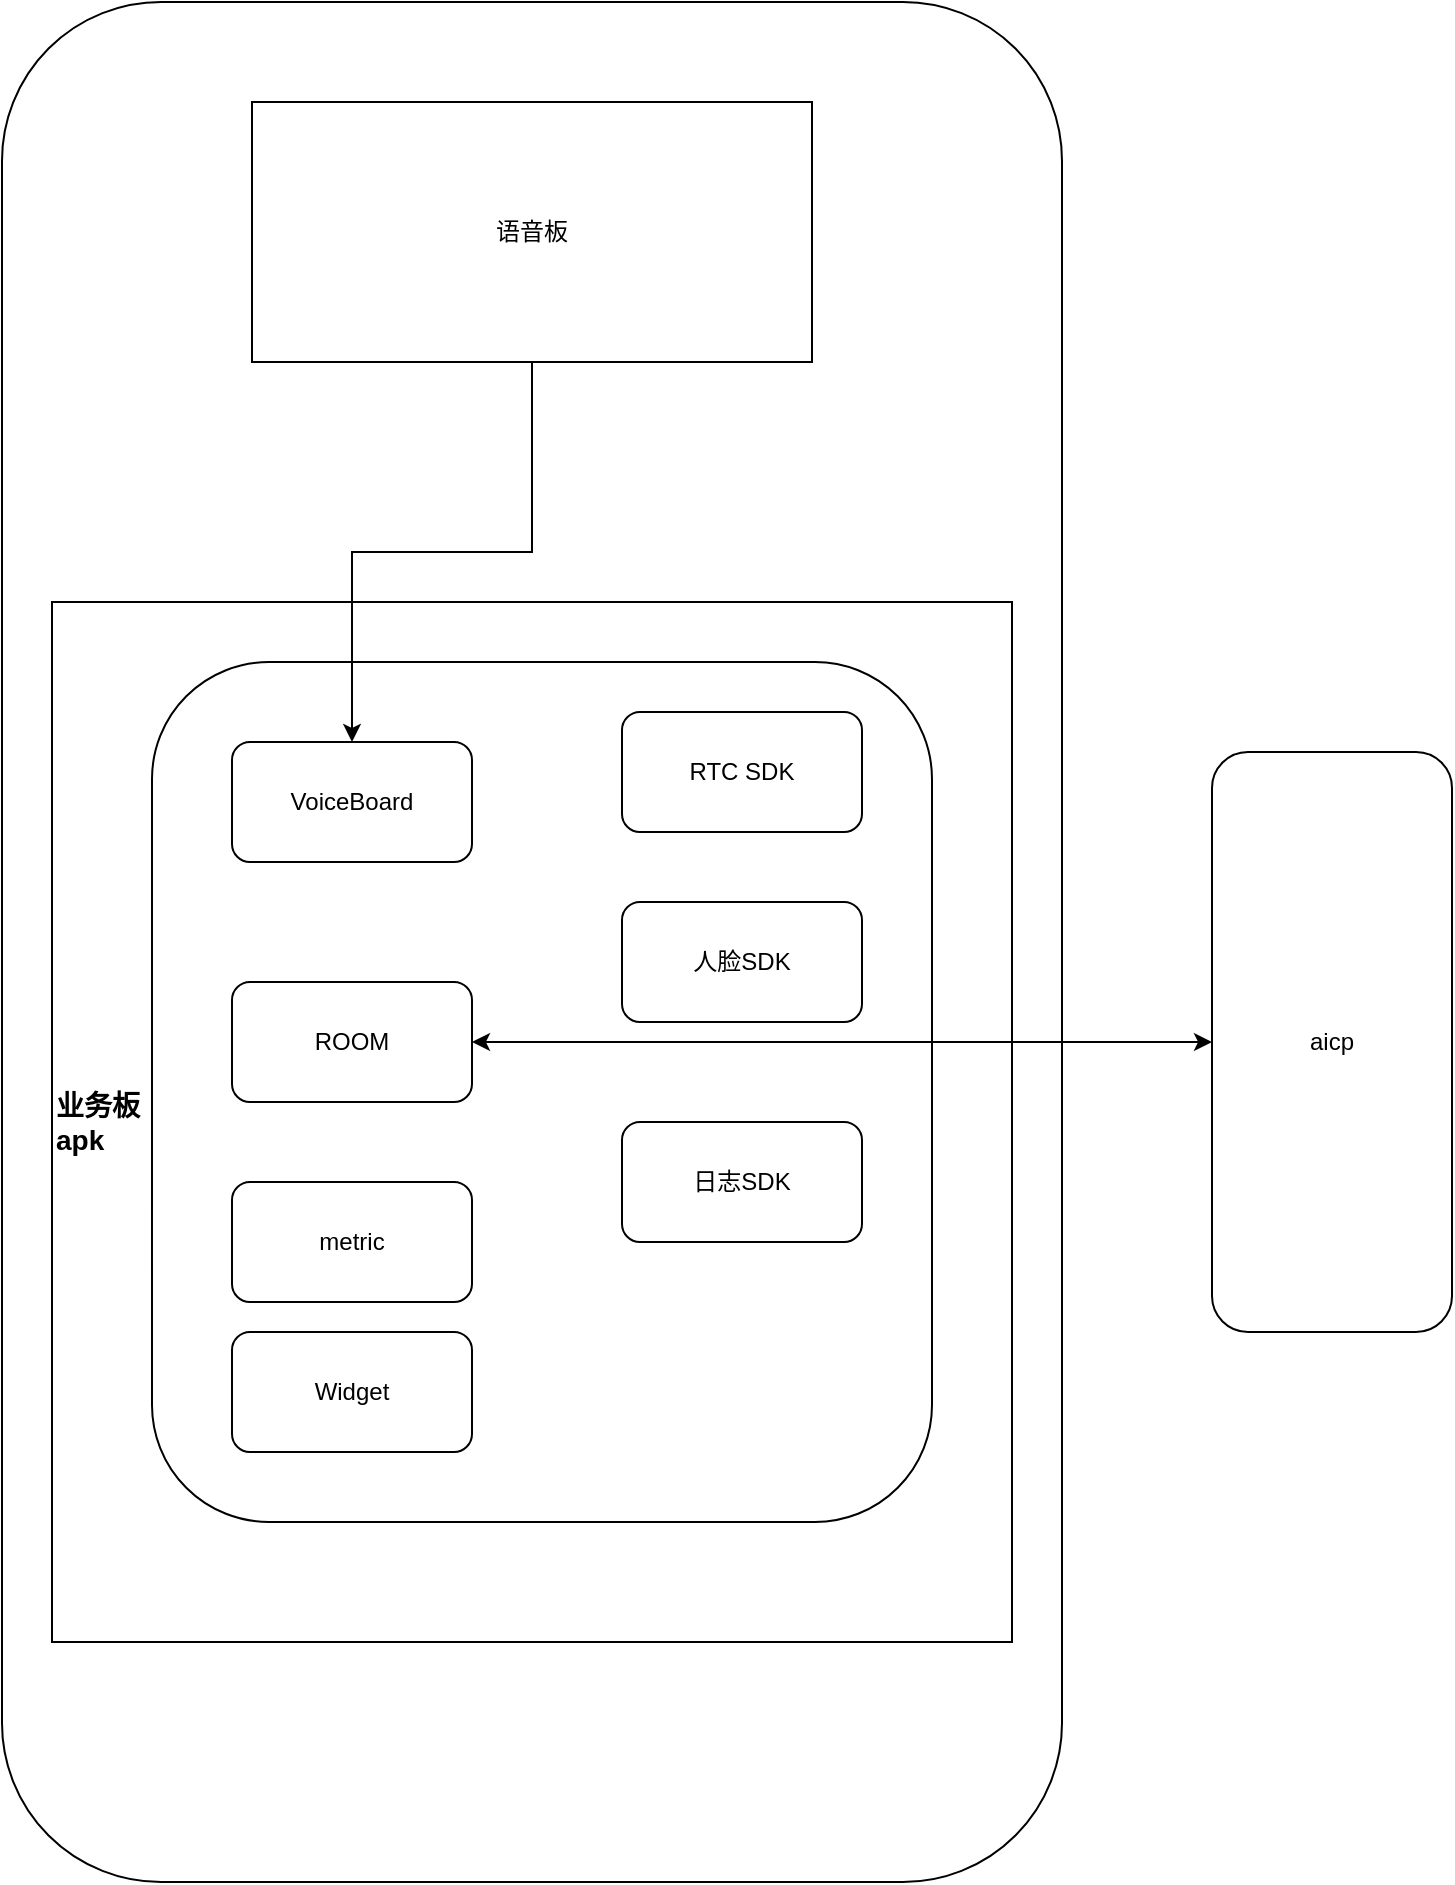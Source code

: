 <mxfile version="22.0.8" type="github">
  <diagram name="Page-1" id="dwuPGgFx45Mp_F6KNqrV">
    <mxGraphModel dx="2074" dy="1106" grid="1" gridSize="10" guides="1" tooltips="1" connect="1" arrows="1" fold="1" page="1" pageScale="1" pageWidth="850" pageHeight="1100" math="0" shadow="0">
      <root>
        <mxCell id="0" />
        <mxCell id="1" parent="0" />
        <mxCell id="FC_MQ7_vnNkPOILoLUkA-2" value="" style="rounded=1;whiteSpace=wrap;html=1;" vertex="1" parent="1">
          <mxGeometry x="115" y="90" width="530" height="940" as="geometry" />
        </mxCell>
        <mxCell id="FC_MQ7_vnNkPOILoLUkA-3" value="语音板" style="rounded=0;whiteSpace=wrap;html=1;" vertex="1" parent="1">
          <mxGeometry x="240" y="140" width="280" height="130" as="geometry" />
        </mxCell>
        <mxCell id="FC_MQ7_vnNkPOILoLUkA-4" value="&lt;b style=&quot;&quot;&gt;&lt;font style=&quot;font-size: 14px;&quot;&gt;业务板&lt;br&gt;apk&lt;br&gt;&lt;/font&gt;&lt;/b&gt;" style="rounded=0;whiteSpace=wrap;html=1;align=left;" vertex="1" parent="1">
          <mxGeometry x="140" y="390" width="480" height="520" as="geometry" />
        </mxCell>
        <mxCell id="FC_MQ7_vnNkPOILoLUkA-5" value="aicp" style="rounded=1;whiteSpace=wrap;html=1;" vertex="1" parent="1">
          <mxGeometry x="720" y="465" width="120" height="290" as="geometry" />
        </mxCell>
        <mxCell id="FC_MQ7_vnNkPOILoLUkA-8" value="&lt;div style=&quot;&quot;&gt;&lt;br&gt;&lt;/div&gt;" style="rounded=1;whiteSpace=wrap;html=1;align=left;" vertex="1" parent="1">
          <mxGeometry x="190" y="420" width="390" height="430" as="geometry" />
        </mxCell>
        <mxCell id="FC_MQ7_vnNkPOILoLUkA-9" value="RTC SDK" style="rounded=1;whiteSpace=wrap;html=1;" vertex="1" parent="1">
          <mxGeometry x="425" y="445" width="120" height="60" as="geometry" />
        </mxCell>
        <mxCell id="FC_MQ7_vnNkPOILoLUkA-10" value="人脸SDK" style="rounded=1;whiteSpace=wrap;html=1;" vertex="1" parent="1">
          <mxGeometry x="425" y="540" width="120" height="60" as="geometry" />
        </mxCell>
        <mxCell id="FC_MQ7_vnNkPOILoLUkA-11" value="&lt;span style=&quot;background-color: initial;&quot;&gt;VoiceBoard&lt;/span&gt;" style="rounded=1;whiteSpace=wrap;html=1;align=center;" vertex="1" parent="1">
          <mxGeometry x="230" y="460" width="120" height="60" as="geometry" />
        </mxCell>
        <mxCell id="FC_MQ7_vnNkPOILoLUkA-18" style="edgeStyle=orthogonalEdgeStyle;rounded=0;orthogonalLoop=1;jettySize=auto;html=1;exitX=0.5;exitY=1;exitDx=0;exitDy=0;" edge="1" parent="1" source="FC_MQ7_vnNkPOILoLUkA-3" target="FC_MQ7_vnNkPOILoLUkA-11">
          <mxGeometry relative="1" as="geometry" />
        </mxCell>
        <mxCell id="FC_MQ7_vnNkPOILoLUkA-19" value="日志SDK" style="rounded=1;whiteSpace=wrap;html=1;" vertex="1" parent="1">
          <mxGeometry x="425" y="650" width="120" height="60" as="geometry" />
        </mxCell>
        <mxCell id="FC_MQ7_vnNkPOILoLUkA-23" style="edgeStyle=orthogonalEdgeStyle;rounded=0;orthogonalLoop=1;jettySize=auto;html=1;exitX=1;exitY=0.5;exitDx=0;exitDy=0;entryX=0;entryY=0.5;entryDx=0;entryDy=0;startArrow=classic;startFill=1;" edge="1" parent="1" source="FC_MQ7_vnNkPOILoLUkA-20" target="FC_MQ7_vnNkPOILoLUkA-5">
          <mxGeometry relative="1" as="geometry" />
        </mxCell>
        <mxCell id="FC_MQ7_vnNkPOILoLUkA-20" value="&lt;span style=&quot;background-color: initial;&quot;&gt;ROOM&lt;/span&gt;" style="rounded=1;whiteSpace=wrap;html=1;align=center;" vertex="1" parent="1">
          <mxGeometry x="230" y="580" width="120" height="60" as="geometry" />
        </mxCell>
        <mxCell id="FC_MQ7_vnNkPOILoLUkA-24" value="&lt;span style=&quot;background-color: initial;&quot;&gt;metric&lt;/span&gt;" style="rounded=1;whiteSpace=wrap;html=1;align=center;" vertex="1" parent="1">
          <mxGeometry x="230" y="680" width="120" height="60" as="geometry" />
        </mxCell>
        <mxCell id="FC_MQ7_vnNkPOILoLUkA-25" value="&lt;span style=&quot;background-color: initial;&quot;&gt;Widget&lt;/span&gt;" style="rounded=1;whiteSpace=wrap;html=1;align=center;" vertex="1" parent="1">
          <mxGeometry x="230" y="755" width="120" height="60" as="geometry" />
        </mxCell>
      </root>
    </mxGraphModel>
  </diagram>
</mxfile>
